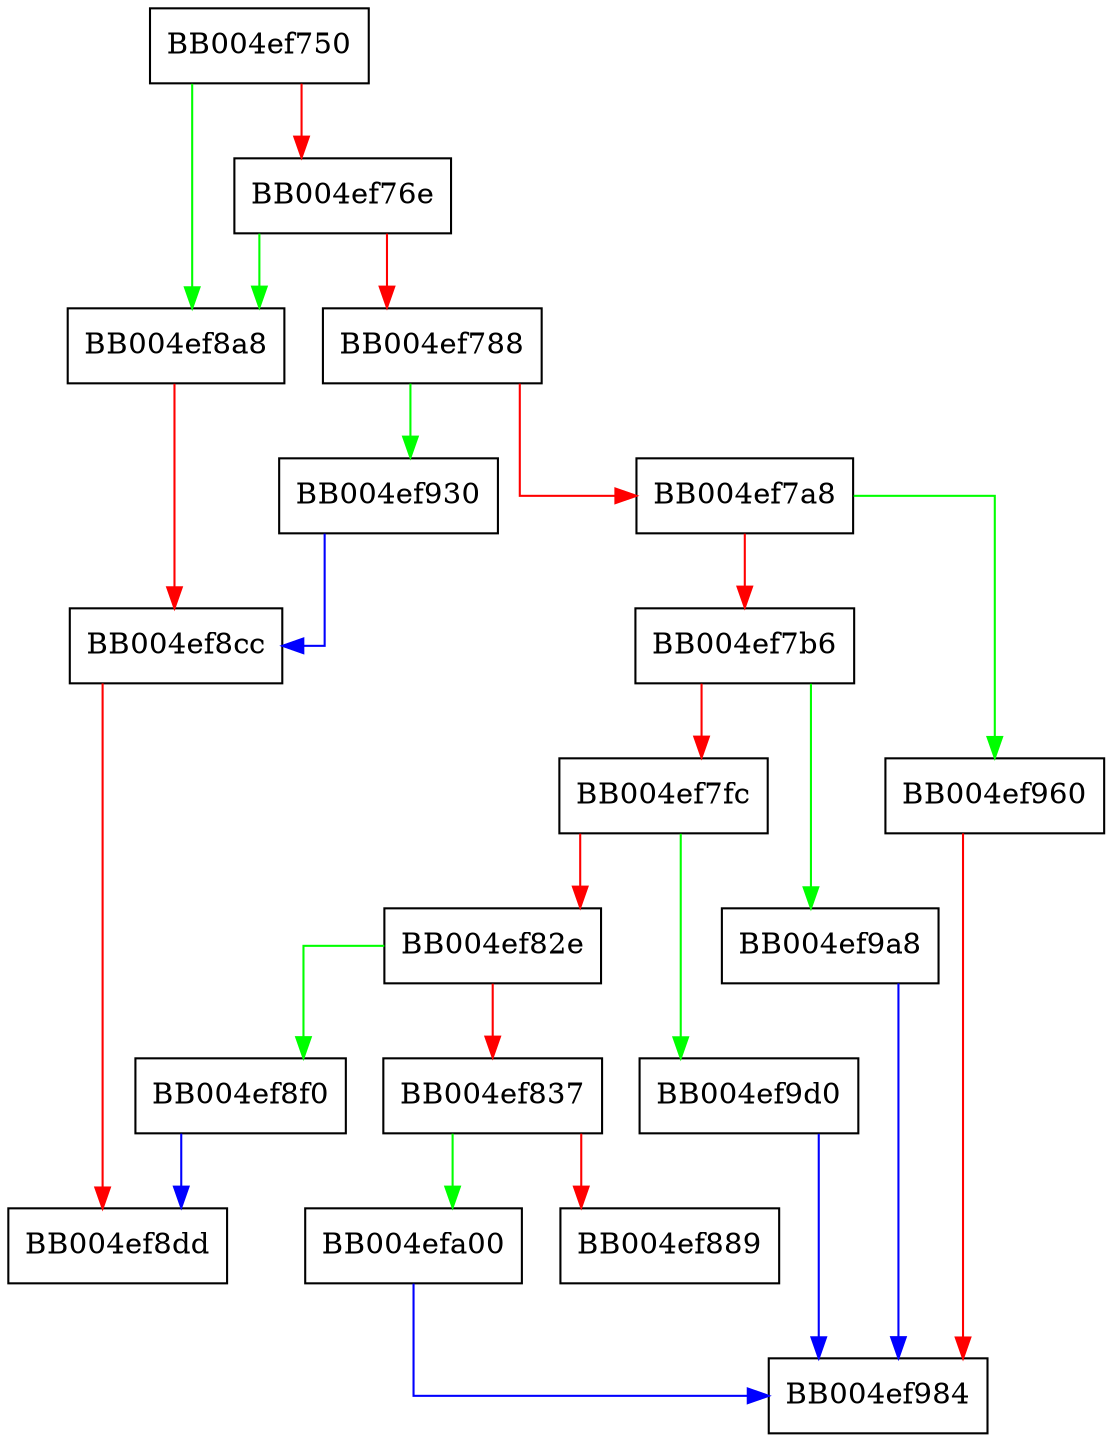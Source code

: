 digraph tls_process_cke_psk_preamble {
  node [shape="box"];
  graph [splines=ortho];
  BB004ef750 -> BB004ef8a8 [color="green"];
  BB004ef750 -> BB004ef76e [color="red"];
  BB004ef76e -> BB004ef8a8 [color="green"];
  BB004ef76e -> BB004ef788 [color="red"];
  BB004ef788 -> BB004ef930 [color="green"];
  BB004ef788 -> BB004ef7a8 [color="red"];
  BB004ef7a8 -> BB004ef960 [color="green"];
  BB004ef7a8 -> BB004ef7b6 [color="red"];
  BB004ef7b6 -> BB004ef9a8 [color="green"];
  BB004ef7b6 -> BB004ef7fc [color="red"];
  BB004ef7fc -> BB004ef9d0 [color="green"];
  BB004ef7fc -> BB004ef82e [color="red"];
  BB004ef82e -> BB004ef8f0 [color="green"];
  BB004ef82e -> BB004ef837 [color="red"];
  BB004ef837 -> BB004efa00 [color="green"];
  BB004ef837 -> BB004ef889 [color="red"];
  BB004ef8a8 -> BB004ef8cc [color="red"];
  BB004ef8cc -> BB004ef8dd [color="red"];
  BB004ef8f0 -> BB004ef8dd [color="blue"];
  BB004ef930 -> BB004ef8cc [color="blue"];
  BB004ef960 -> BB004ef984 [color="red"];
  BB004ef9a8 -> BB004ef984 [color="blue"];
  BB004ef9d0 -> BB004ef984 [color="blue"];
  BB004efa00 -> BB004ef984 [color="blue"];
}